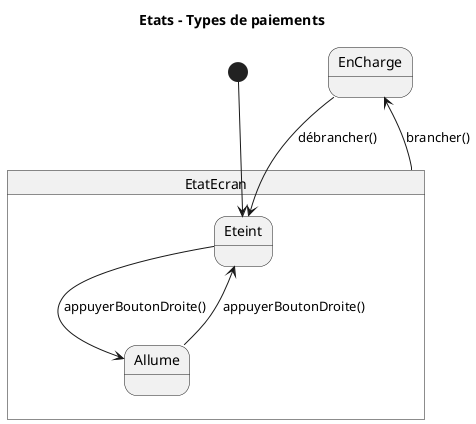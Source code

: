@startuml
skinparam Style strictuml

title Etats - Types de paiements
state EtatEcran{
Eteint --> Allume: appuyerBoutonDroite()
Allume --> Eteint: appuyerBoutonDroite()

}
[*] --> Eteint
EtatEcran --> EnCharge: brancher()
EnCharge --> Eteint : débrancher()



@enduml